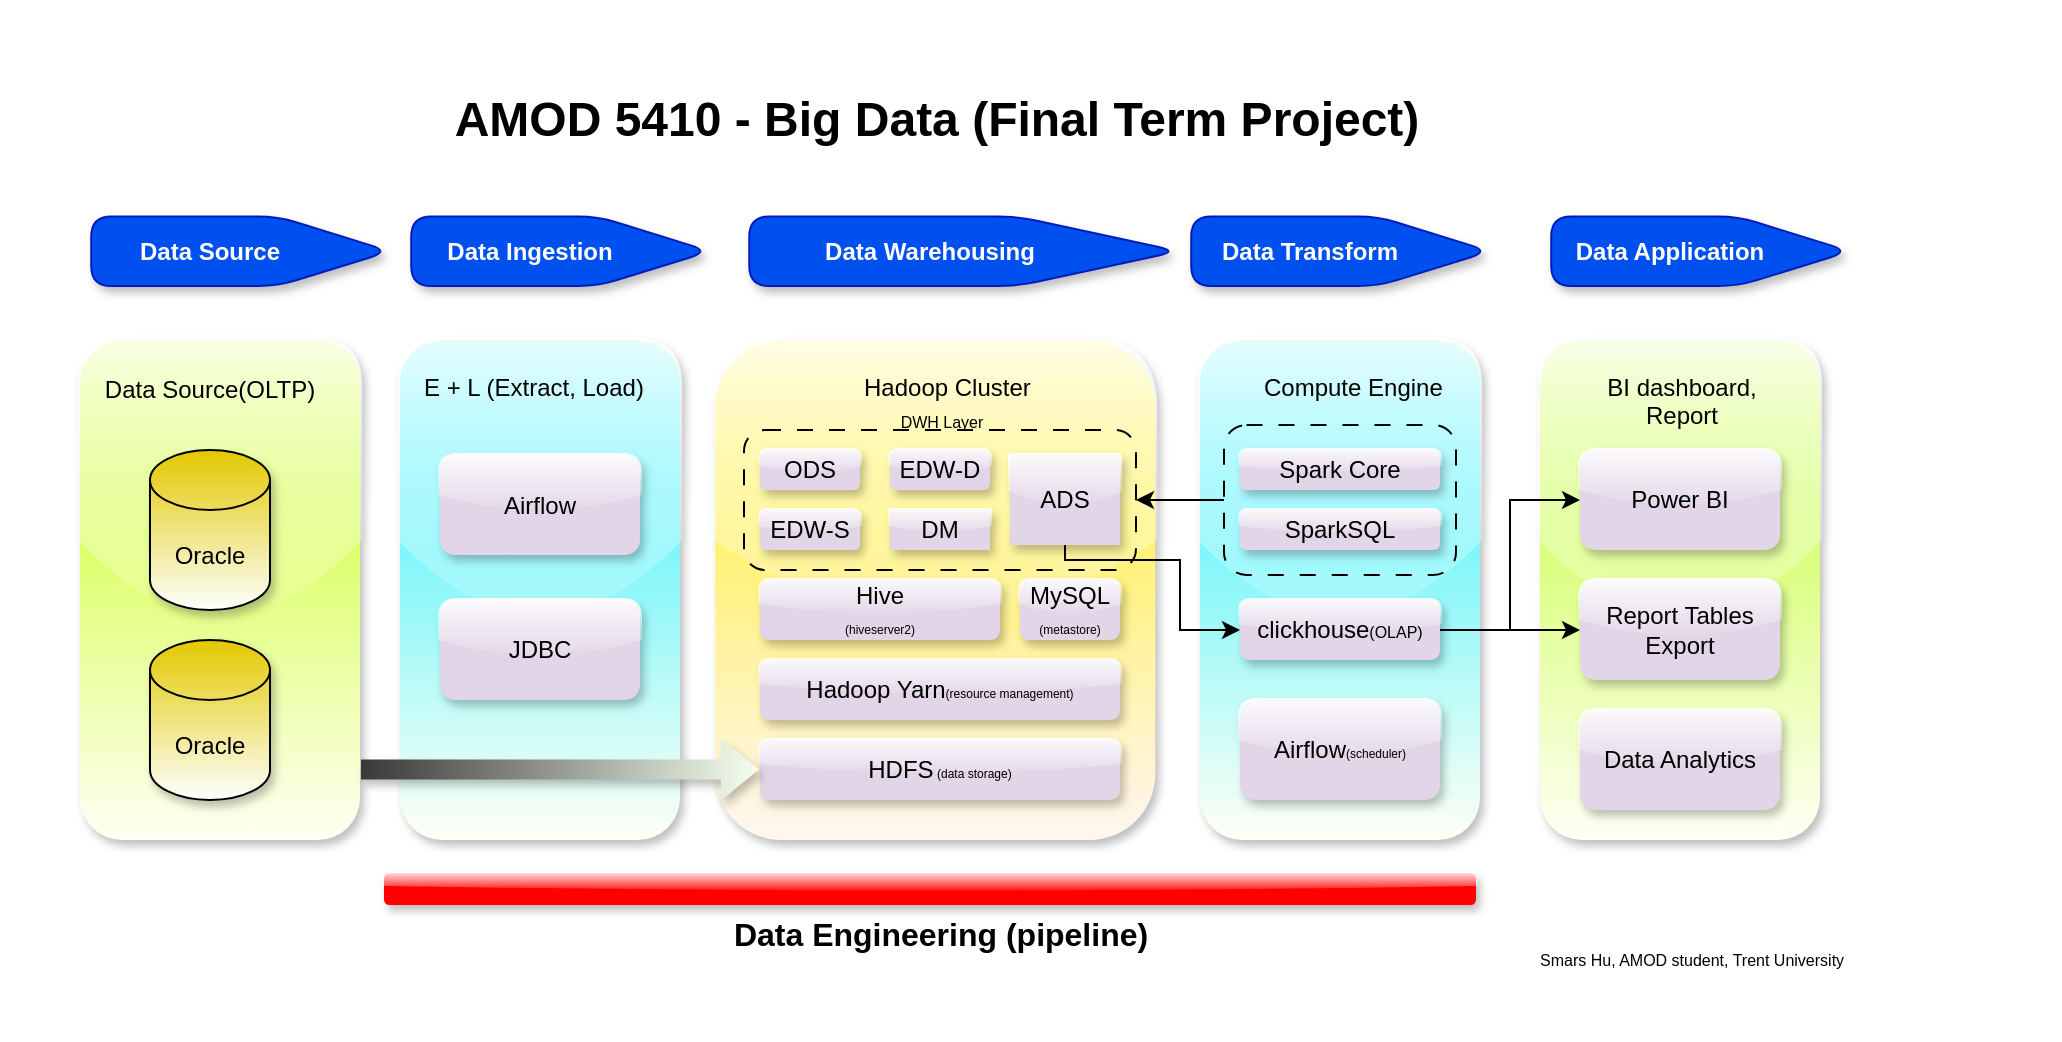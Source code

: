 <mxfile version="26.0.15">
  <diagram name="第 1 页" id="kQbFi5kcWjDEluupTg_s">
    <mxGraphModel dx="1845" dy="1398" grid="1" gridSize="10" guides="1" tooltips="1" connect="1" arrows="1" fold="1" page="1" pageScale="1" pageWidth="827" pageHeight="1169" math="0" shadow="0">
      <root>
        <mxCell id="0" />
        <mxCell id="1" parent="0" />
        <mxCell id="b2PyJBCkOyKso3dR-uSi-53" value="" style="rounded=0;whiteSpace=wrap;html=1;strokeColor=none;" parent="1" vertex="1">
          <mxGeometry x="-20" y="140" width="940" height="520" as="geometry" />
        </mxCell>
        <mxCell id="b2PyJBCkOyKso3dR-uSi-23" value="" style="rounded=1;whiteSpace=wrap;html=1;fillColor=#23F0FF;strokeColor=none;gradientColor=#FFFFF4;strokeWidth=1;shadow=1;glass=1;" parent="1" vertex="1">
          <mxGeometry x="580" y="310" width="140" height="250" as="geometry" />
        </mxCell>
        <mxCell id="b2PyJBCkOyKso3dR-uSi-55" value="" style="rounded=1;whiteSpace=wrap;html=1;fillColor=none;dashed=1;dashPattern=8 8;" parent="1" vertex="1">
          <mxGeometry x="592" y="352.5" width="116" height="75" as="geometry" />
        </mxCell>
        <mxCell id="b2PyJBCkOyKso3dR-uSi-6" value="" style="shape=offPageConnector;whiteSpace=wrap;html=1;rotation=-90;strokeColor=#001DBC;fillColor=#0050ef;shadow=1;rounded=1;fontColor=#ffffff;" parent="1" vertex="1">
          <mxGeometry x="82.93" y="190.97" width="34.71" height="149.35" as="geometry" />
        </mxCell>
        <mxCell id="b2PyJBCkOyKso3dR-uSi-7" value="&lt;font style=&quot;color: rgb(255, 255, 255);&quot;&gt;&lt;b style=&quot;&quot;&gt;Data Source&lt;/b&gt;&lt;/font&gt;" style="text;html=1;align=center;verticalAlign=middle;whiteSpace=wrap;rounded=0;" parent="1" vertex="1">
          <mxGeometry x="30" y="250.65" width="110" height="30" as="geometry" />
        </mxCell>
        <mxCell id="b2PyJBCkOyKso3dR-uSi-8" value="" style="shape=offPageConnector;whiteSpace=wrap;html=1;rotation=-90;strokeColor=#001DBC;fillColor=#0050ef;shadow=1;rounded=1;fontColor=#ffffff;" parent="1" vertex="1">
          <mxGeometry x="242.93" y="190.97" width="34.71" height="149.35" as="geometry" />
        </mxCell>
        <mxCell id="b2PyJBCkOyKso3dR-uSi-9" value="&lt;font style=&quot;color: rgb(255, 255, 255);&quot;&gt;&lt;b style=&quot;&quot;&gt;Data Ingestion&lt;/b&gt;&lt;/font&gt;" style="text;html=1;align=center;verticalAlign=middle;whiteSpace=wrap;rounded=0;" parent="1" vertex="1">
          <mxGeometry x="190" y="250.65" width="110" height="30" as="geometry" />
        </mxCell>
        <mxCell id="b2PyJBCkOyKso3dR-uSi-10" value="" style="shape=offPageConnector;whiteSpace=wrap;html=1;rotation=-90;strokeColor=#001DBC;fillColor=#0050ef;shadow=1;rounded=1;fontColor=#ffffff;" parent="1" vertex="1">
          <mxGeometry x="444.54" y="158.39" width="34.71" height="214.51" as="geometry" />
        </mxCell>
        <mxCell id="b2PyJBCkOyKso3dR-uSi-11" value="&lt;font style=&quot;color: rgb(255, 255, 255);&quot;&gt;&lt;b style=&quot;&quot;&gt;Data Warehousing&lt;/b&gt;&lt;/font&gt;" style="text;html=1;align=center;verticalAlign=middle;whiteSpace=wrap;rounded=0;" parent="1" vertex="1">
          <mxGeometry x="390" y="250.65" width="110" height="30" as="geometry" />
        </mxCell>
        <mxCell id="b2PyJBCkOyKso3dR-uSi-12" value="" style="shape=offPageConnector;whiteSpace=wrap;html=1;rotation=-90;strokeColor=#001DBC;fillColor=#0050ef;shadow=1;rounded=1;fontColor=#ffffff;" parent="1" vertex="1">
          <mxGeometry x="632.93" y="190.98" width="34.71" height="149.35" as="geometry" />
        </mxCell>
        <mxCell id="b2PyJBCkOyKso3dR-uSi-13" value="&lt;font style=&quot;color: rgb(255, 255, 255);&quot;&gt;&lt;b style=&quot;&quot;&gt;Data Transform&lt;/b&gt;&lt;/font&gt;" style="text;html=1;align=center;verticalAlign=middle;whiteSpace=wrap;rounded=0;" parent="1" vertex="1">
          <mxGeometry x="580" y="250.66" width="110" height="30" as="geometry" />
        </mxCell>
        <mxCell id="b2PyJBCkOyKso3dR-uSi-14" value="" style="shape=offPageConnector;whiteSpace=wrap;html=1;rotation=-90;strokeColor=#001DBC;fillColor=#0050ef;shadow=1;rounded=1;fontColor=#ffffff;" parent="1" vertex="1">
          <mxGeometry x="812.93" y="190.98" width="34.71" height="149.35" as="geometry" />
        </mxCell>
        <mxCell id="b2PyJBCkOyKso3dR-uSi-15" value="&lt;font color=&quot;#ffffff&quot;&gt;&lt;b&gt;Data Application&lt;/b&gt;&lt;/font&gt;" style="text;html=1;align=center;verticalAlign=middle;whiteSpace=wrap;rounded=0;" parent="1" vertex="1">
          <mxGeometry x="760" y="250.66" width="110" height="30" as="geometry" />
        </mxCell>
        <mxCell id="b2PyJBCkOyKso3dR-uSi-19" value="" style="rounded=1;whiteSpace=wrap;html=1;fillColor=#C5FF0A;strokeColor=none;gradientColor=#FFFFF4;strokeWidth=1;glass=1;shadow=1;" parent="1" vertex="1">
          <mxGeometry x="20" y="310" width="140" height="250" as="geometry" />
        </mxCell>
        <mxCell id="b2PyJBCkOyKso3dR-uSi-16" value="Oracle" style="shape=cylinder3;whiteSpace=wrap;html=1;boundedLbl=1;backgroundOutline=1;size=15;fillColor=#e3c800;fontColor=#000000;strokeColor=default;shadow=1;gradientColor=#FCFFFE;gradientDirection=south;" parent="1" vertex="1">
          <mxGeometry x="55" y="365" width="60" height="80" as="geometry" />
        </mxCell>
        <mxCell id="b2PyJBCkOyKso3dR-uSi-18" value="Oracle" style="shape=cylinder3;whiteSpace=wrap;html=1;boundedLbl=1;backgroundOutline=1;size=15;fillColor=#e3c800;fontColor=#000000;strokeColor=default;shadow=1;gradientColor=#FCFFFE;gradientDirection=south;" parent="1" vertex="1">
          <mxGeometry x="55" y="460" width="60" height="80" as="geometry" />
        </mxCell>
        <mxCell id="b2PyJBCkOyKso3dR-uSi-20" value="&lt;font style=&quot;color: rgb(0, 0, 0);&quot;&gt;Data Source(OLTP)&lt;/font&gt;" style="text;html=1;align=center;verticalAlign=middle;whiteSpace=wrap;rounded=0;" parent="1" vertex="1">
          <mxGeometry x="30" y="320" width="110" height="30" as="geometry" />
        </mxCell>
        <mxCell id="b2PyJBCkOyKso3dR-uSi-21" value="" style="rounded=1;whiteSpace=wrap;html=1;fillColor=#23F0FF;strokeColor=none;gradientColor=#FFFFF4;strokeWidth=1;glass=1;shadow=1;" parent="1" vertex="1">
          <mxGeometry x="180" y="310" width="140" height="250" as="geometry" />
        </mxCell>
        <mxCell id="b2PyJBCkOyKso3dR-uSi-24" value="Airflow" style="rounded=1;whiteSpace=wrap;html=1;fillColor=#e1d5e7;strokeColor=none;glass=1;shadow=1;" parent="1" vertex="1">
          <mxGeometry x="200" y="367.5" width="100" height="50" as="geometry" />
        </mxCell>
        <mxCell id="b2PyJBCkOyKso3dR-uSi-25" value="JDBC" style="rounded=1;whiteSpace=wrap;html=1;fillColor=#e1d5e7;strokeColor=none;glass=1;shadow=1;" parent="1" vertex="1">
          <mxGeometry x="200" y="440" width="100" height="50" as="geometry" />
        </mxCell>
        <mxCell id="b2PyJBCkOyKso3dR-uSi-28" value="Airflow&lt;font style=&quot;font-size: 6px;&quot;&gt;(scheduler)&lt;/font&gt;" style="rounded=1;whiteSpace=wrap;html=1;fillColor=#e1d5e7;strokeColor=none;glass=1;shadow=1;" parent="1" vertex="1">
          <mxGeometry x="600" y="490" width="100" height="50" as="geometry" />
        </mxCell>
        <mxCell id="b2PyJBCkOyKso3dR-uSi-32" value="" style="rounded=1;whiteSpace=wrap;html=1;fillColor=#FFEF1C;gradientColor=#FFF6F2;shadow=1;glass=1;strokeColor=none;" parent="1" vertex="1">
          <mxGeometry x="337.64" y="310" width="220" height="250" as="geometry" />
        </mxCell>
        <mxCell id="b2PyJBCkOyKso3dR-uSi-29" value="SparkSQL" style="rounded=1;whiteSpace=wrap;html=1;fillColor=#e1d5e7;strokeColor=none;glass=1;shadow=1;" parent="1" vertex="1">
          <mxGeometry x="600" y="395" width="100" height="20" as="geometry" />
        </mxCell>
        <mxCell id="b2PyJBCkOyKso3dR-uSi-30" value="Spark Core" style="rounded=1;whiteSpace=wrap;html=1;fillColor=#e1d5e7;strokeColor=none;glass=1;shadow=1;" parent="1" vertex="1">
          <mxGeometry x="600" y="365" width="100" height="20" as="geometry" />
        </mxCell>
        <mxCell id="b2PyJBCkOyKso3dR-uSi-34" value="HDFS&lt;font style=&quot;font-size: 6px;&quot;&gt; (data storage)&lt;/font&gt;" style="rounded=1;whiteSpace=wrap;html=1;fillColor=#e1d5e7;strokeColor=none;glass=1;shadow=1;" parent="1" vertex="1">
          <mxGeometry x="360" y="510" width="180" height="30" as="geometry" />
        </mxCell>
        <mxCell id="b2PyJBCkOyKso3dR-uSi-27" value="" style="shape=flexArrow;endArrow=classic;html=1;rounded=1;strokeColor=none;fillColor=#383838;gradientColor=#F6FFEF;gradientDirection=east;flowAnimation=1;shadow=1;" parent="1" edge="1">
          <mxGeometry width="50" height="50" relative="1" as="geometry">
            <mxPoint x="160" y="524.76" as="sourcePoint" />
            <mxPoint x="360" y="524.76" as="targetPoint" />
          </mxGeometry>
        </mxCell>
        <mxCell id="b2PyJBCkOyKso3dR-uSi-35" value="&lt;span style=&quot;color: rgb(0, 0, 0); font-family: Helvetica; font-size: 12px; font-style: normal; font-variant-ligatures: normal; font-variant-caps: normal; font-weight: 400; letter-spacing: normal; orphans: 2; text-align: center; text-indent: 0px; text-transform: none; widows: 2; word-spacing: 0px; -webkit-text-stroke-width: 0px; white-space: normal; text-decoration-thickness: initial; text-decoration-style: initial; text-decoration-color: initial; float: none; display: inline !important;&quot;&gt;Hadoop Cluster&lt;/span&gt;" style="text;whiteSpace=wrap;html=1;" parent="1" vertex="1">
          <mxGeometry x="410" y="320" width="100" height="30" as="geometry" />
        </mxCell>
        <mxCell id="b2PyJBCkOyKso3dR-uSi-39" value="MySQL&lt;br&gt;&lt;font style=&quot;font-size: 6px;&quot;&gt;(metastore)&lt;/font&gt;" style="rounded=1;whiteSpace=wrap;html=1;fillColor=#e1d5e7;strokeColor=none;glass=1;shadow=1;" parent="1" vertex="1">
          <mxGeometry x="490" y="430" width="50" height="30" as="geometry" />
        </mxCell>
        <mxCell id="b2PyJBCkOyKso3dR-uSi-40" value="" style="rounded=1;whiteSpace=wrap;html=1;fillColor=none;dashed=1;dashPattern=8 8;" parent="1" vertex="1">
          <mxGeometry x="352" y="355" width="196" height="70" as="geometry" />
        </mxCell>
        <mxCell id="b2PyJBCkOyKso3dR-uSi-41" value="&lt;font style=&quot;font-size: 8px;&quot;&gt;DWH Layer&lt;/font&gt;" style="text;html=1;align=center;verticalAlign=middle;whiteSpace=wrap;rounded=0;" parent="1" vertex="1">
          <mxGeometry x="410" y="335" width="82" height="30" as="geometry" />
        </mxCell>
        <mxCell id="b2PyJBCkOyKso3dR-uSi-42" value="ODS" style="rounded=1;whiteSpace=wrap;html=1;fillColor=#e1d5e7;strokeColor=none;glass=1;shadow=1;" parent="1" vertex="1">
          <mxGeometry x="360" y="365" width="50" height="20" as="geometry" />
        </mxCell>
        <mxCell id="b2PyJBCkOyKso3dR-uSi-43" value="EDW-D" style="rounded=1;whiteSpace=wrap;html=1;fillColor=#e1d5e7;strokeColor=none;glass=1;shadow=1;" parent="1" vertex="1">
          <mxGeometry x="425" y="365" width="50" height="20" as="geometry" />
        </mxCell>
        <mxCell id="b2PyJBCkOyKso3dR-uSi-44" value="EDW-S" style="rounded=1;whiteSpace=wrap;html=1;fillColor=#e1d5e7;strokeColor=none;glass=1;shadow=1;" parent="1" vertex="1">
          <mxGeometry x="360" y="395" width="50" height="20" as="geometry" />
        </mxCell>
        <mxCell id="b2PyJBCkOyKso3dR-uSi-45" value="DM" style="rounded=1;whiteSpace=wrap;html=1;fillColor=#e1d5e7;strokeColor=none;glass=1;shadow=1;arcSize=0;" parent="1" vertex="1">
          <mxGeometry x="425" y="395" width="50" height="20" as="geometry" />
        </mxCell>
        <mxCell id="b2PyJBCkOyKso3dR-uSi-65" style="edgeStyle=orthogonalEdgeStyle;rounded=0;orthogonalLoop=1;jettySize=auto;html=1;entryX=0;entryY=0.5;entryDx=0;entryDy=0;" parent="1" source="b2PyJBCkOyKso3dR-uSi-46" target="b2PyJBCkOyKso3dR-uSi-64" edge="1">
          <mxGeometry relative="1" as="geometry">
            <Array as="points">
              <mxPoint x="512" y="420" />
              <mxPoint x="570" y="420" />
              <mxPoint x="570" y="455" />
            </Array>
          </mxGeometry>
        </mxCell>
        <mxCell id="b2PyJBCkOyKso3dR-uSi-46" value="ADS" style="rounded=1;whiteSpace=wrap;html=1;fillColor=#e1d5e7;strokeColor=none;glass=1;shadow=1;arcSize=0;" parent="1" vertex="1">
          <mxGeometry x="485" y="367.5" width="55" height="45" as="geometry" />
        </mxCell>
        <mxCell id="b2PyJBCkOyKso3dR-uSi-48" value="Hive&lt;br&gt;&lt;font style=&quot;font-size: 6px;&quot;&gt;(hiveserver2)&lt;/font&gt;" style="rounded=1;whiteSpace=wrap;html=1;fillColor=#e1d5e7;strokeColor=none;glass=1;shadow=1;" parent="1" vertex="1">
          <mxGeometry x="360" y="430" width="120" height="30" as="geometry" />
        </mxCell>
        <mxCell id="b2PyJBCkOyKso3dR-uSi-49" value="Hadoop Yarn&lt;font style=&quot;font-size: 6px;&quot;&gt;(resource management)&lt;/font&gt;" style="rounded=1;whiteSpace=wrap;html=1;fillColor=#e1d5e7;strokeColor=none;glass=1;shadow=1;" parent="1" vertex="1">
          <mxGeometry x="360" y="470" width="180" height="30" as="geometry" />
        </mxCell>
        <mxCell id="b2PyJBCkOyKso3dR-uSi-50" value="&lt;div style=&quot;text-align: center;&quot;&gt;&lt;span style=&quot;background-color: transparent; color: light-dark(rgb(0, 0, 0), rgb(255, 255, 255));&quot;&gt;E + L (Extract, Load)&lt;/span&gt;&lt;/div&gt;" style="text;whiteSpace=wrap;html=1;" parent="1" vertex="1">
          <mxGeometry x="190" y="320" width="120" height="30" as="geometry" />
        </mxCell>
        <mxCell id="b2PyJBCkOyKso3dR-uSi-51" value="&lt;div style=&quot;text-align: center;&quot;&gt;&lt;span style=&quot;background-color: transparent; color: light-dark(rgb(0, 0, 0), rgb(255, 255, 255));&quot;&gt;Compute Engine&lt;/span&gt;&lt;/div&gt;" style="text;whiteSpace=wrap;html=1;" parent="1" vertex="1">
          <mxGeometry x="610" y="320" width="100" height="30" as="geometry" />
        </mxCell>
        <mxCell id="b2PyJBCkOyKso3dR-uSi-54" value="" style="rounded=1;whiteSpace=wrap;html=1;fillColor=#BDFF26;strokeColor=none;gradientColor=#FFFFF4;strokeWidth=1;shadow=1;glass=1;" parent="1" vertex="1">
          <mxGeometry x="750" y="310" width="140" height="250" as="geometry" />
        </mxCell>
        <mxCell id="b2PyJBCkOyKso3dR-uSi-58" value="AMOD 5410 - Big Data (Final Term Project)" style="text;strokeColor=none;fillColor=none;html=1;fontSize=24;fontStyle=1;verticalAlign=middle;align=center;" parent="1" vertex="1">
          <mxGeometry x="398" y="180" width="100" height="40" as="geometry" />
        </mxCell>
        <mxCell id="b2PyJBCkOyKso3dR-uSi-60" value="&lt;div style=&quot;text-align: center;&quot;&gt;BI dashboard, Report&lt;/div&gt;" style="text;whiteSpace=wrap;html=1;" parent="1" vertex="1">
          <mxGeometry x="770" y="320" width="100" height="30" as="geometry" />
        </mxCell>
        <mxCell id="b2PyJBCkOyKso3dR-uSi-61" value="&lt;font style=&quot;&quot;&gt;Power BI&lt;/font&gt;" style="rounded=1;whiteSpace=wrap;html=1;fillColor=#e1d5e7;strokeColor=none;glass=1;shadow=1;" parent="1" vertex="1">
          <mxGeometry x="770" y="365" width="100" height="50" as="geometry" />
        </mxCell>
        <mxCell id="b2PyJBCkOyKso3dR-uSi-62" style="edgeStyle=orthogonalEdgeStyle;rounded=0;orthogonalLoop=1;jettySize=auto;html=1;exitX=0;exitY=0.5;exitDx=0;exitDy=0;entryX=1;entryY=0.5;entryDx=0;entryDy=0;" parent="1" source="b2PyJBCkOyKso3dR-uSi-55" target="b2PyJBCkOyKso3dR-uSi-40" edge="1">
          <mxGeometry relative="1" as="geometry" />
        </mxCell>
        <mxCell id="b2PyJBCkOyKso3dR-uSi-63" style="edgeStyle=orthogonalEdgeStyle;rounded=0;orthogonalLoop=1;jettySize=auto;html=1;exitX=0.5;exitY=1;exitDx=0;exitDy=0;" parent="1" source="b2PyJBCkOyKso3dR-uSi-55" target="b2PyJBCkOyKso3dR-uSi-55" edge="1">
          <mxGeometry relative="1" as="geometry" />
        </mxCell>
        <mxCell id="b2PyJBCkOyKso3dR-uSi-68" style="edgeStyle=orthogonalEdgeStyle;rounded=0;orthogonalLoop=1;jettySize=auto;html=1;entryX=0;entryY=0.5;entryDx=0;entryDy=0;" parent="1" source="b2PyJBCkOyKso3dR-uSi-64" target="b2PyJBCkOyKso3dR-uSi-61" edge="1">
          <mxGeometry relative="1" as="geometry" />
        </mxCell>
        <mxCell id="b2PyJBCkOyKso3dR-uSi-69" style="edgeStyle=orthogonalEdgeStyle;rounded=0;orthogonalLoop=1;jettySize=auto;html=1;entryX=0;entryY=0.5;entryDx=0;entryDy=0;" parent="1" source="b2PyJBCkOyKso3dR-uSi-64" target="b2PyJBCkOyKso3dR-uSi-66" edge="1">
          <mxGeometry relative="1" as="geometry" />
        </mxCell>
        <mxCell id="b2PyJBCkOyKso3dR-uSi-64" value="clickhouse&lt;font style=&quot;font-size: 8px;&quot;&gt;(OLAP)&lt;/font&gt;" style="rounded=1;whiteSpace=wrap;html=1;fillColor=#e1d5e7;strokeColor=none;glass=1;shadow=1;" parent="1" vertex="1">
          <mxGeometry x="600" y="440" width="100" height="30" as="geometry" />
        </mxCell>
        <mxCell id="b2PyJBCkOyKso3dR-uSi-66" value="&lt;font style=&quot;&quot;&gt;Report Tables&lt;/font&gt;&lt;div&gt;&lt;font style=&quot;&quot;&gt;Export&lt;/font&gt;&lt;/div&gt;" style="rounded=1;whiteSpace=wrap;html=1;fillColor=#e1d5e7;strokeColor=none;glass=1;shadow=1;" parent="1" vertex="1">
          <mxGeometry x="770" y="430" width="100" height="50" as="geometry" />
        </mxCell>
        <mxCell id="b2PyJBCkOyKso3dR-uSi-67" value="Data Analytics" style="rounded=1;whiteSpace=wrap;html=1;fillColor=#e1d5e7;strokeColor=none;glass=1;shadow=1;" parent="1" vertex="1">
          <mxGeometry x="770" y="495" width="100" height="50" as="geometry" />
        </mxCell>
        <mxCell id="b2PyJBCkOyKso3dR-uSi-70" value="" style="rounded=1;whiteSpace=wrap;html=1;strokeColor=#FF0000;fillColor=#FF0000;glass=1;shadow=1;" parent="1" vertex="1">
          <mxGeometry x="172.5" y="577" width="545" height="15" as="geometry" />
        </mxCell>
        <mxCell id="b2PyJBCkOyKso3dR-uSi-71" value="&lt;font style=&quot;font-size: 16px;&quot;&gt;Data Engineering (pipeline)&lt;/font&gt;" style="text;strokeColor=none;fillColor=none;html=1;fontSize=24;fontStyle=1;verticalAlign=middle;align=center;" parent="1" vertex="1">
          <mxGeometry x="400" y="585" width="100" height="40" as="geometry" />
        </mxCell>
        <mxCell id="CZNTEfrC5hxuyiVuGHWW-1" value="" style="shape=image;html=1;verticalAlign=top;verticalLabelPosition=bottom;labelBackgroundColor=#ffffff;imageAspect=0;aspect=fixed;image=https://cdn0.iconfinder.com/data/icons/google-material-design-3-0/48/ic_copyright_48px-128.png;fillColor=default;" vertex="1" parent="1">
          <mxGeometry x="737.64" y="615" width="10" height="10" as="geometry" />
        </mxCell>
        <mxCell id="CZNTEfrC5hxuyiVuGHWW-2" value="&lt;div style=&quot;text-align: center;&quot;&gt;&lt;span style=&quot;background-color: transparent; color: light-dark(rgb(0, 0, 0), rgb(255, 255, 255));&quot;&gt;&lt;font style=&quot;font-size: 8px;&quot;&gt;Smars Hu, AMOD student, Trent University&lt;/font&gt;&lt;/span&gt;&lt;/div&gt;" style="text;whiteSpace=wrap;html=1;fillColor=default;" vertex="1" parent="1">
          <mxGeometry x="747.64" y="605" width="262.36" height="30" as="geometry" />
        </mxCell>
      </root>
    </mxGraphModel>
  </diagram>
</mxfile>
